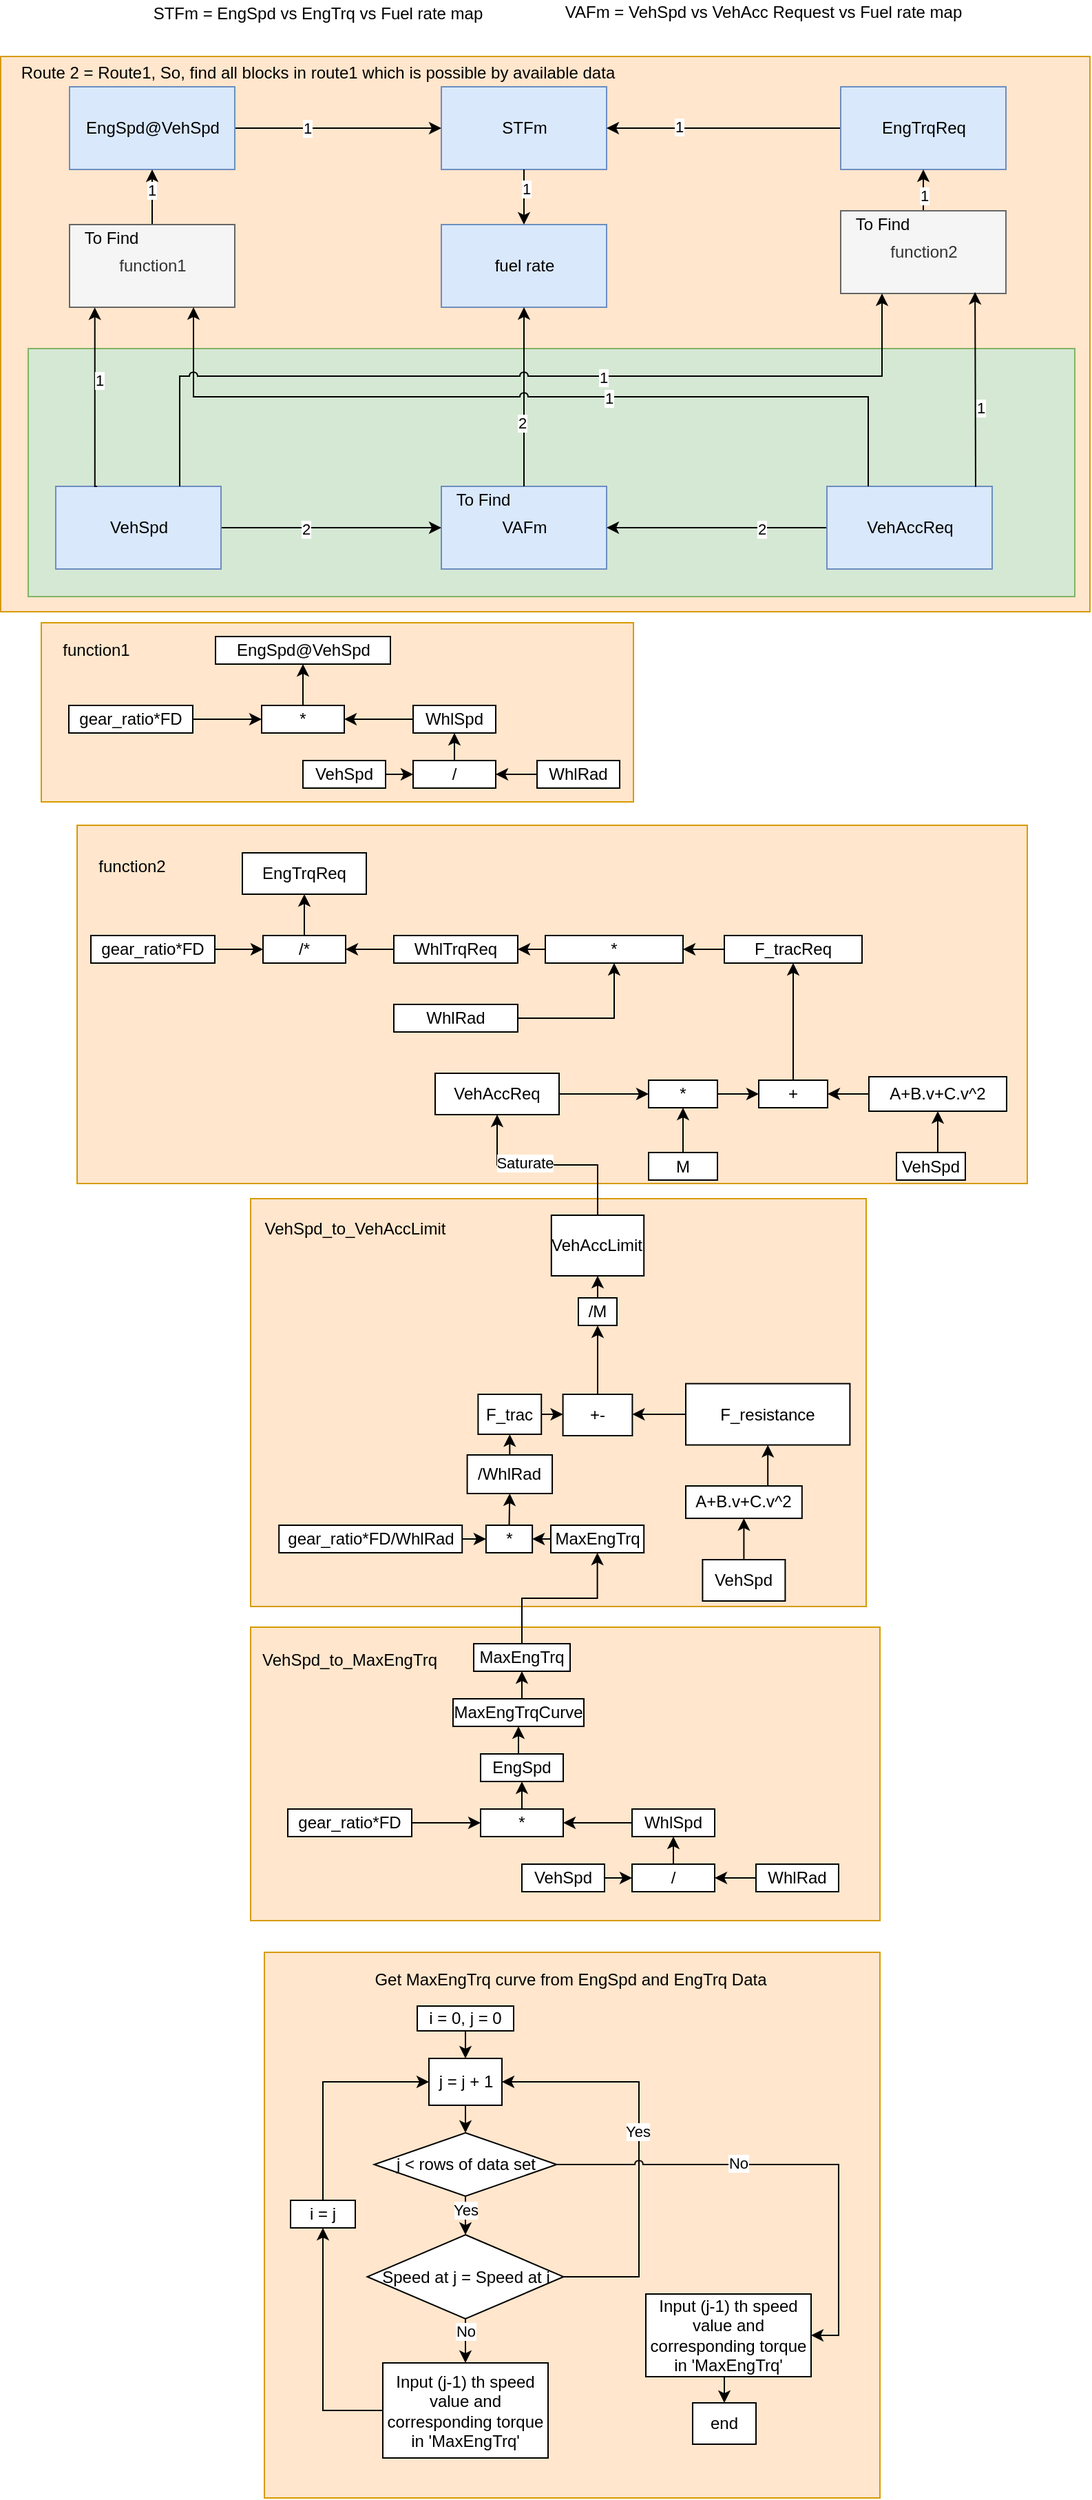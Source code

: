 <mxfile version="13.2.2" type="device"><diagram id="_e8B3_kJSLh-6bHHudum" name="Page-1"><mxGraphModel dx="1280" dy="751" grid="0" gridSize="10" guides="1" tooltips="1" connect="1" arrows="1" fold="1" page="1" pageScale="1" pageWidth="850" pageHeight="1100" math="0" shadow="0"><root><mxCell id="0"/><mxCell id="1" parent="0"/><mxCell id="1ngTkM4UixgF5vmDyLEm-204" value="" style="group;fillColor=#ffe6cc;strokeColor=#d79b00;" parent="1" vertex="1" connectable="0"><mxGeometry x="45" y="478" width="430" height="130" as="geometry"/></mxCell><mxCell id="1ngTkM4UixgF5vmDyLEm-203" value="" style="rounded=0;whiteSpace=wrap;html=1;fillColor=#ffe6cc;strokeColor=#d79b00;" parent="1ngTkM4UixgF5vmDyLEm-204" vertex="1"><mxGeometry width="430" height="130" as="geometry"/></mxCell><mxCell id="1ngTkM4UixgF5vmDyLEm-92" value="EngSpd@VehSpd" style="rounded=0;whiteSpace=wrap;html=1;" parent="1ngTkM4UixgF5vmDyLEm-204" vertex="1"><mxGeometry x="126.5" y="10" width="127" height="20" as="geometry"/></mxCell><mxCell id="1ngTkM4UixgF5vmDyLEm-93" style="edgeStyle=orthogonalEdgeStyle;rounded=0;jumpStyle=arc;orthogonalLoop=1;jettySize=auto;html=1;exitX=0.5;exitY=0;exitDx=0;exitDy=0;entryX=0.5;entryY=1;entryDx=0;entryDy=0;startArrow=none;startFill=0;" parent="1ngTkM4UixgF5vmDyLEm-204" source="1ngTkM4UixgF5vmDyLEm-94" target="1ngTkM4UixgF5vmDyLEm-92" edge="1"><mxGeometry relative="1" as="geometry"/></mxCell><mxCell id="1ngTkM4UixgF5vmDyLEm-94" value="*" style="rounded=0;whiteSpace=wrap;html=1;" parent="1ngTkM4UixgF5vmDyLEm-204" vertex="1"><mxGeometry x="160" y="60" width="60" height="20" as="geometry"/></mxCell><mxCell id="1ngTkM4UixgF5vmDyLEm-95" style="edgeStyle=orthogonalEdgeStyle;rounded=0;jumpStyle=arc;orthogonalLoop=1;jettySize=auto;html=1;exitX=1;exitY=0.5;exitDx=0;exitDy=0;entryX=0;entryY=0.5;entryDx=0;entryDy=0;startArrow=none;startFill=0;" parent="1ngTkM4UixgF5vmDyLEm-204" source="1ngTkM4UixgF5vmDyLEm-96" target="1ngTkM4UixgF5vmDyLEm-94" edge="1"><mxGeometry relative="1" as="geometry"/></mxCell><mxCell id="1ngTkM4UixgF5vmDyLEm-96" value="gear_ratio*FD" style="rounded=0;whiteSpace=wrap;html=1;" parent="1ngTkM4UixgF5vmDyLEm-204" vertex="1"><mxGeometry x="20" y="60" width="90" height="20" as="geometry"/></mxCell><mxCell id="1ngTkM4UixgF5vmDyLEm-97" style="edgeStyle=orthogonalEdgeStyle;rounded=0;jumpStyle=arc;orthogonalLoop=1;jettySize=auto;html=1;exitX=0;exitY=0.5;exitDx=0;exitDy=0;entryX=1;entryY=0.5;entryDx=0;entryDy=0;startArrow=none;startFill=0;" parent="1ngTkM4UixgF5vmDyLEm-204" source="1ngTkM4UixgF5vmDyLEm-98" target="1ngTkM4UixgF5vmDyLEm-94" edge="1"><mxGeometry relative="1" as="geometry"/></mxCell><mxCell id="1ngTkM4UixgF5vmDyLEm-98" value="WhlSpd" style="rounded=0;whiteSpace=wrap;html=1;" parent="1ngTkM4UixgF5vmDyLEm-204" vertex="1"><mxGeometry x="270" y="60" width="60" height="20" as="geometry"/></mxCell><mxCell id="1ngTkM4UixgF5vmDyLEm-99" style="edgeStyle=orthogonalEdgeStyle;rounded=0;jumpStyle=arc;orthogonalLoop=1;jettySize=auto;html=1;exitX=0.5;exitY=0;exitDx=0;exitDy=0;entryX=0.5;entryY=1;entryDx=0;entryDy=0;startArrow=none;startFill=0;" parent="1ngTkM4UixgF5vmDyLEm-204" source="1ngTkM4UixgF5vmDyLEm-100" target="1ngTkM4UixgF5vmDyLEm-98" edge="1"><mxGeometry relative="1" as="geometry"/></mxCell><mxCell id="1ngTkM4UixgF5vmDyLEm-100" value="/" style="rounded=0;whiteSpace=wrap;html=1;" parent="1ngTkM4UixgF5vmDyLEm-204" vertex="1"><mxGeometry x="270" y="100" width="60" height="20" as="geometry"/></mxCell><mxCell id="1ngTkM4UixgF5vmDyLEm-101" style="edgeStyle=orthogonalEdgeStyle;rounded=0;jumpStyle=arc;orthogonalLoop=1;jettySize=auto;html=1;exitX=1;exitY=0.5;exitDx=0;exitDy=0;entryX=0;entryY=0.5;entryDx=0;entryDy=0;startArrow=none;startFill=0;" parent="1ngTkM4UixgF5vmDyLEm-204" source="1ngTkM4UixgF5vmDyLEm-102" target="1ngTkM4UixgF5vmDyLEm-100" edge="1"><mxGeometry relative="1" as="geometry"/></mxCell><mxCell id="1ngTkM4UixgF5vmDyLEm-102" value="VehSpd" style="rounded=0;whiteSpace=wrap;html=1;" parent="1ngTkM4UixgF5vmDyLEm-204" vertex="1"><mxGeometry x="190" y="100" width="60" height="20" as="geometry"/></mxCell><mxCell id="1ngTkM4UixgF5vmDyLEm-103" style="edgeStyle=orthogonalEdgeStyle;rounded=0;jumpStyle=arc;orthogonalLoop=1;jettySize=auto;html=1;exitX=0;exitY=0.5;exitDx=0;exitDy=0;entryX=1;entryY=0.5;entryDx=0;entryDy=0;startArrow=none;startFill=0;" parent="1ngTkM4UixgF5vmDyLEm-204" source="1ngTkM4UixgF5vmDyLEm-104" target="1ngTkM4UixgF5vmDyLEm-100" edge="1"><mxGeometry relative="1" as="geometry"/></mxCell><mxCell id="1ngTkM4UixgF5vmDyLEm-104" value="WhlRad" style="rounded=0;whiteSpace=wrap;html=1;" parent="1ngTkM4UixgF5vmDyLEm-204" vertex="1"><mxGeometry x="360" y="100" width="60" height="20" as="geometry"/></mxCell><mxCell id="1ngTkM4UixgF5vmDyLEm-112" value="function1" style="text;html=1;strokeColor=none;fillColor=none;align=center;verticalAlign=middle;whiteSpace=wrap;rounded=0;" parent="1ngTkM4UixgF5vmDyLEm-204" vertex="1"><mxGeometry x="20" y="10" width="40" height="20" as="geometry"/></mxCell><mxCell id="1ngTkM4UixgF5vmDyLEm-206" value="" style="group" parent="1" vertex="1" connectable="0"><mxGeometry x="71" y="625" width="690" height="260" as="geometry"/></mxCell><mxCell id="1ngTkM4UixgF5vmDyLEm-205" value="" style="rounded=0;whiteSpace=wrap;html=1;fillColor=#ffe6cc;strokeColor=#d79b00;" parent="1ngTkM4UixgF5vmDyLEm-206" vertex="1"><mxGeometry width="690" height="260" as="geometry"/></mxCell><mxCell id="1ngTkM4UixgF5vmDyLEm-108" value="EngTrqReq" style="rounded=0;whiteSpace=wrap;html=1;" parent="1ngTkM4UixgF5vmDyLEm-206" vertex="1"><mxGeometry x="120" y="20" width="90" height="30" as="geometry"/></mxCell><mxCell id="1ngTkM4UixgF5vmDyLEm-114" value="function2" style="text;html=1;strokeColor=none;fillColor=none;align=center;verticalAlign=middle;whiteSpace=wrap;rounded=0;" parent="1ngTkM4UixgF5vmDyLEm-206" vertex="1"><mxGeometry x="20" y="20" width="40" height="20" as="geometry"/></mxCell><mxCell id="1ngTkM4UixgF5vmDyLEm-147" style="edgeStyle=orthogonalEdgeStyle;rounded=0;jumpStyle=arc;orthogonalLoop=1;jettySize=auto;html=1;exitX=0.5;exitY=0;exitDx=0;exitDy=0;startArrow=none;startFill=0;" parent="1ngTkM4UixgF5vmDyLEm-206" source="1ngTkM4UixgF5vmDyLEm-146" target="1ngTkM4UixgF5vmDyLEm-108" edge="1"><mxGeometry relative="1" as="geometry"/></mxCell><mxCell id="1ngTkM4UixgF5vmDyLEm-146" value="/*" style="rounded=0;whiteSpace=wrap;html=1;" parent="1ngTkM4UixgF5vmDyLEm-206" vertex="1"><mxGeometry x="135" y="80" width="60" height="20" as="geometry"/></mxCell><mxCell id="1ngTkM4UixgF5vmDyLEm-149" style="edgeStyle=orthogonalEdgeStyle;rounded=0;jumpStyle=arc;orthogonalLoop=1;jettySize=auto;html=1;exitX=1;exitY=0.5;exitDx=0;exitDy=0;entryX=0;entryY=0.5;entryDx=0;entryDy=0;startArrow=none;startFill=0;" parent="1ngTkM4UixgF5vmDyLEm-206" source="1ngTkM4UixgF5vmDyLEm-148" target="1ngTkM4UixgF5vmDyLEm-146" edge="1"><mxGeometry relative="1" as="geometry"/></mxCell><mxCell id="1ngTkM4UixgF5vmDyLEm-148" value="gear_ratio*FD" style="rounded=0;whiteSpace=wrap;html=1;" parent="1ngTkM4UixgF5vmDyLEm-206" vertex="1"><mxGeometry x="10" y="80" width="90" height="20" as="geometry"/></mxCell><mxCell id="1ngTkM4UixgF5vmDyLEm-151" style="edgeStyle=orthogonalEdgeStyle;rounded=0;jumpStyle=arc;orthogonalLoop=1;jettySize=auto;html=1;exitX=0;exitY=0.5;exitDx=0;exitDy=0;entryX=1;entryY=0.5;entryDx=0;entryDy=0;startArrow=none;startFill=0;" parent="1ngTkM4UixgF5vmDyLEm-206" source="1ngTkM4UixgF5vmDyLEm-150" target="1ngTkM4UixgF5vmDyLEm-146" edge="1"><mxGeometry relative="1" as="geometry"/></mxCell><mxCell id="1ngTkM4UixgF5vmDyLEm-150" value="WhlTrqReq" style="rounded=0;whiteSpace=wrap;html=1;" parent="1ngTkM4UixgF5vmDyLEm-206" vertex="1"><mxGeometry x="230" y="80" width="90" height="20" as="geometry"/></mxCell><mxCell id="1ngTkM4UixgF5vmDyLEm-152" value="VehAccReq" style="rounded=0;whiteSpace=wrap;html=1;" parent="1ngTkM4UixgF5vmDyLEm-206" vertex="1"><mxGeometry x="260" y="180" width="90" height="30" as="geometry"/></mxCell><mxCell id="1ngTkM4UixgF5vmDyLEm-154" value="F_tracReq" style="rounded=0;whiteSpace=wrap;html=1;" parent="1ngTkM4UixgF5vmDyLEm-206" vertex="1"><mxGeometry x="470" y="80" width="100" height="20" as="geometry"/></mxCell><mxCell id="1ngTkM4UixgF5vmDyLEm-157" value="WhlRad" style="rounded=0;whiteSpace=wrap;html=1;" parent="1ngTkM4UixgF5vmDyLEm-206" vertex="1"><mxGeometry x="230" y="130" width="90" height="20" as="geometry"/></mxCell><mxCell id="1ngTkM4UixgF5vmDyLEm-159" style="edgeStyle=orthogonalEdgeStyle;rounded=0;jumpStyle=arc;orthogonalLoop=1;jettySize=auto;html=1;exitX=0;exitY=0.5;exitDx=0;exitDy=0;entryX=1;entryY=0.5;entryDx=0;entryDy=0;startArrow=none;startFill=0;" parent="1ngTkM4UixgF5vmDyLEm-206" source="1ngTkM4UixgF5vmDyLEm-158" target="1ngTkM4UixgF5vmDyLEm-150" edge="1"><mxGeometry relative="1" as="geometry"/></mxCell><mxCell id="1ngTkM4UixgF5vmDyLEm-158" value="*" style="rounded=0;whiteSpace=wrap;html=1;" parent="1ngTkM4UixgF5vmDyLEm-206" vertex="1"><mxGeometry x="340" y="80" width="100" height="20" as="geometry"/></mxCell><mxCell id="1ngTkM4UixgF5vmDyLEm-162" style="edgeStyle=orthogonalEdgeStyle;rounded=0;jumpStyle=arc;orthogonalLoop=1;jettySize=auto;html=1;exitX=0;exitY=0.5;exitDx=0;exitDy=0;entryX=1;entryY=0.5;entryDx=0;entryDy=0;startArrow=none;startFill=0;" parent="1ngTkM4UixgF5vmDyLEm-206" source="1ngTkM4UixgF5vmDyLEm-154" target="1ngTkM4UixgF5vmDyLEm-158" edge="1"><mxGeometry relative="1" as="geometry"/></mxCell><mxCell id="1ngTkM4UixgF5vmDyLEm-161" style="edgeStyle=orthogonalEdgeStyle;rounded=0;jumpStyle=arc;orthogonalLoop=1;jettySize=auto;html=1;exitX=1;exitY=0.5;exitDx=0;exitDy=0;entryX=0.5;entryY=1;entryDx=0;entryDy=0;startArrow=none;startFill=0;" parent="1ngTkM4UixgF5vmDyLEm-206" source="1ngTkM4UixgF5vmDyLEm-157" target="1ngTkM4UixgF5vmDyLEm-158" edge="1"><mxGeometry relative="1" as="geometry"/></mxCell><mxCell id="1ngTkM4UixgF5vmDyLEm-169" value="&lt;span&gt;A+B.v+C.v^2&lt;/span&gt;" style="rounded=0;whiteSpace=wrap;html=1;" parent="1ngTkM4UixgF5vmDyLEm-206" vertex="1"><mxGeometry x="575" y="182.5" width="100" height="25" as="geometry"/></mxCell><mxCell id="1ngTkM4UixgF5vmDyLEm-170" value="*" style="rounded=0;whiteSpace=wrap;html=1;" parent="1ngTkM4UixgF5vmDyLEm-206" vertex="1"><mxGeometry x="415" y="185" width="50" height="20" as="geometry"/></mxCell><mxCell id="1ngTkM4UixgF5vmDyLEm-172" style="edgeStyle=orthogonalEdgeStyle;rounded=0;jumpStyle=arc;orthogonalLoop=1;jettySize=auto;html=1;exitX=1;exitY=0.5;exitDx=0;exitDy=0;entryX=0;entryY=0.5;entryDx=0;entryDy=0;startArrow=none;startFill=0;" parent="1ngTkM4UixgF5vmDyLEm-206" source="1ngTkM4UixgF5vmDyLEm-152" target="1ngTkM4UixgF5vmDyLEm-170" edge="1"><mxGeometry relative="1" as="geometry"/></mxCell><mxCell id="1ngTkM4UixgF5vmDyLEm-176" style="edgeStyle=orthogonalEdgeStyle;rounded=0;jumpStyle=arc;orthogonalLoop=1;jettySize=auto;html=1;exitX=0.5;exitY=0;exitDx=0;exitDy=0;entryX=0.5;entryY=1;entryDx=0;entryDy=0;startArrow=none;startFill=0;" parent="1ngTkM4UixgF5vmDyLEm-206" source="1ngTkM4UixgF5vmDyLEm-173" target="1ngTkM4UixgF5vmDyLEm-170" edge="1"><mxGeometry relative="1" as="geometry"/></mxCell><mxCell id="1ngTkM4UixgF5vmDyLEm-173" value="M" style="rounded=0;whiteSpace=wrap;html=1;" parent="1ngTkM4UixgF5vmDyLEm-206" vertex="1"><mxGeometry x="415" y="237.5" width="50" height="20" as="geometry"/></mxCell><mxCell id="1ngTkM4UixgF5vmDyLEm-178" style="edgeStyle=orthogonalEdgeStyle;rounded=0;jumpStyle=arc;orthogonalLoop=1;jettySize=auto;html=1;exitX=0.5;exitY=0;exitDx=0;exitDy=0;entryX=0.5;entryY=1;entryDx=0;entryDy=0;startArrow=none;startFill=0;" parent="1ngTkM4UixgF5vmDyLEm-206" source="1ngTkM4UixgF5vmDyLEm-177" target="1ngTkM4UixgF5vmDyLEm-169" edge="1"><mxGeometry relative="1" as="geometry"/></mxCell><mxCell id="1ngTkM4UixgF5vmDyLEm-177" value="VehSpd" style="rounded=0;whiteSpace=wrap;html=1;" parent="1ngTkM4UixgF5vmDyLEm-206" vertex="1"><mxGeometry x="595" y="237.5" width="50" height="20" as="geometry"/></mxCell><mxCell id="1ngTkM4UixgF5vmDyLEm-184" style="edgeStyle=orthogonalEdgeStyle;rounded=0;jumpStyle=arc;orthogonalLoop=1;jettySize=auto;html=1;exitX=0.5;exitY=0;exitDx=0;exitDy=0;entryX=0.5;entryY=1;entryDx=0;entryDy=0;startArrow=none;startFill=0;" parent="1ngTkM4UixgF5vmDyLEm-206" source="1ngTkM4UixgF5vmDyLEm-179" target="1ngTkM4UixgF5vmDyLEm-154" edge="1"><mxGeometry relative="1" as="geometry"/></mxCell><mxCell id="1ngTkM4UixgF5vmDyLEm-179" value="+" style="rounded=0;whiteSpace=wrap;html=1;" parent="1ngTkM4UixgF5vmDyLEm-206" vertex="1"><mxGeometry x="495" y="185" width="50" height="20" as="geometry"/></mxCell><mxCell id="1ngTkM4UixgF5vmDyLEm-183" style="edgeStyle=orthogonalEdgeStyle;rounded=0;jumpStyle=arc;orthogonalLoop=1;jettySize=auto;html=1;exitX=0;exitY=0.5;exitDx=0;exitDy=0;entryX=1;entryY=0.5;entryDx=0;entryDy=0;startArrow=none;startFill=0;" parent="1ngTkM4UixgF5vmDyLEm-206" source="1ngTkM4UixgF5vmDyLEm-169" target="1ngTkM4UixgF5vmDyLEm-179" edge="1"><mxGeometry relative="1" as="geometry"/></mxCell><mxCell id="1ngTkM4UixgF5vmDyLEm-182" style="edgeStyle=orthogonalEdgeStyle;rounded=0;jumpStyle=arc;orthogonalLoop=1;jettySize=auto;html=1;exitX=1;exitY=0.5;exitDx=0;exitDy=0;entryX=0;entryY=0.5;entryDx=0;entryDy=0;startArrow=none;startFill=0;" parent="1ngTkM4UixgF5vmDyLEm-206" source="1ngTkM4UixgF5vmDyLEm-170" target="1ngTkM4UixgF5vmDyLEm-179" edge="1"><mxGeometry relative="1" as="geometry"/></mxCell><mxCell id="1ngTkM4UixgF5vmDyLEm-212" value="" style="group" parent="1" vertex="1" connectable="0"><mxGeometry x="15.5" y="69" width="791" height="401" as="geometry"/></mxCell><mxCell id="1ngTkM4UixgF5vmDyLEm-129" value="" style="group;fillColor=#fff2cc;strokeColor=#d6b656;" parent="1ngTkM4UixgF5vmDyLEm-212" vertex="1" connectable="0"><mxGeometry width="791" height="401" as="geometry"/></mxCell><mxCell id="1ngTkM4UixgF5vmDyLEm-211" value="" style="rounded=0;whiteSpace=wrap;html=1;fillColor=#ffe6cc;strokeColor=#d79b00;" parent="1ngTkM4UixgF5vmDyLEm-129" vertex="1"><mxGeometry y="-2" width="791" height="403" as="geometry"/></mxCell><mxCell id="1ngTkM4UixgF5vmDyLEm-36" value="" style="rounded=0;whiteSpace=wrap;html=1;fillColor=#d5e8d4;strokeColor=#82b366;" parent="1ngTkM4UixgF5vmDyLEm-129" vertex="1"><mxGeometry x="20" y="210" width="760" height="180" as="geometry"/></mxCell><mxCell id="1ngTkM4UixgF5vmDyLEm-16" value="VAFm" style="rounded=0;whiteSpace=wrap;html=1;fillColor=#dae8fc;strokeColor=#6c8ebf;" parent="1ngTkM4UixgF5vmDyLEm-129" vertex="1"><mxGeometry x="320" y="310" width="120" height="60" as="geometry"/></mxCell><mxCell id="1ngTkM4UixgF5vmDyLEm-17" value="STFm" style="rounded=0;whiteSpace=wrap;html=1;fillColor=#dae8fc;strokeColor=#6c8ebf;" parent="1ngTkM4UixgF5vmDyLEm-129" vertex="1"><mxGeometry x="320" y="20" width="120" height="60" as="geometry"/></mxCell><mxCell id="1ngTkM4UixgF5vmDyLEm-18" value="fuel rate" style="rounded=0;whiteSpace=wrap;html=1;fillColor=#dae8fc;strokeColor=#6c8ebf;" parent="1ngTkM4UixgF5vmDyLEm-129" vertex="1"><mxGeometry x="320" y="120" width="120" height="60" as="geometry"/></mxCell><mxCell id="1ngTkM4UixgF5vmDyLEm-35" style="edgeStyle=orthogonalEdgeStyle;rounded=0;orthogonalLoop=1;jettySize=auto;html=1;exitX=0.5;exitY=0;exitDx=0;exitDy=0;entryX=0.5;entryY=1;entryDx=0;entryDy=0;" parent="1ngTkM4UixgF5vmDyLEm-129" source="1ngTkM4UixgF5vmDyLEm-16" target="1ngTkM4UixgF5vmDyLEm-18" edge="1"><mxGeometry relative="1" as="geometry"/></mxCell><mxCell id="1ngTkM4UixgF5vmDyLEm-120" value="2" style="edgeLabel;html=1;align=center;verticalAlign=middle;resizable=0;points=[];" parent="1ngTkM4UixgF5vmDyLEm-35" vertex="1" connectable="0"><mxGeometry x="-0.292" y="2" relative="1" as="geometry"><mxPoint as="offset"/></mxGeometry></mxCell><mxCell id="1ngTkM4UixgF5vmDyLEm-19" style="edgeStyle=orthogonalEdgeStyle;rounded=0;orthogonalLoop=1;jettySize=auto;html=1;exitX=0.5;exitY=1;exitDx=0;exitDy=0;entryX=0.5;entryY=0;entryDx=0;entryDy=0;" parent="1ngTkM4UixgF5vmDyLEm-129" source="1ngTkM4UixgF5vmDyLEm-17" target="1ngTkM4UixgF5vmDyLEm-18" edge="1"><mxGeometry relative="1" as="geometry"/></mxCell><mxCell id="1ngTkM4UixgF5vmDyLEm-125" value="1" style="edgeLabel;html=1;align=center;verticalAlign=middle;resizable=0;points=[];" parent="1ngTkM4UixgF5vmDyLEm-19" vertex="1" connectable="0"><mxGeometry x="-0.317" y="1" relative="1" as="geometry"><mxPoint as="offset"/></mxGeometry></mxCell><mxCell id="1ngTkM4UixgF5vmDyLEm-23" style="edgeStyle=orthogonalEdgeStyle;rounded=0;orthogonalLoop=1;jettySize=auto;html=1;exitX=1;exitY=0.5;exitDx=0;exitDy=0;" parent="1ngTkM4UixgF5vmDyLEm-129" source="1ngTkM4UixgF5vmDyLEm-20" target="1ngTkM4UixgF5vmDyLEm-17" edge="1"><mxGeometry relative="1" as="geometry"/></mxCell><mxCell id="1ngTkM4UixgF5vmDyLEm-121" value="1" style="edgeLabel;html=1;align=center;verticalAlign=middle;resizable=0;points=[];" parent="1ngTkM4UixgF5vmDyLEm-23" vertex="1" connectable="0"><mxGeometry x="-0.309" relative="1" as="geometry"><mxPoint as="offset"/></mxGeometry></mxCell><mxCell id="1ngTkM4UixgF5vmDyLEm-20" value="EngSpd@VehSpd" style="rounded=0;whiteSpace=wrap;html=1;fillColor=#dae8fc;strokeColor=#6c8ebf;" parent="1ngTkM4UixgF5vmDyLEm-129" vertex="1"><mxGeometry x="50" y="20" width="120" height="60" as="geometry"/></mxCell><mxCell id="1ngTkM4UixgF5vmDyLEm-22" style="edgeStyle=orthogonalEdgeStyle;rounded=0;orthogonalLoop=1;jettySize=auto;html=1;exitX=0;exitY=0.5;exitDx=0;exitDy=0;entryX=1;entryY=0.5;entryDx=0;entryDy=0;" parent="1ngTkM4UixgF5vmDyLEm-129" source="1ngTkM4UixgF5vmDyLEm-21" target="1ngTkM4UixgF5vmDyLEm-17" edge="1"><mxGeometry relative="1" as="geometry"/></mxCell><mxCell id="1ngTkM4UixgF5vmDyLEm-122" value="1" style="edgeLabel;html=1;align=center;verticalAlign=middle;resizable=0;points=[];" parent="1ngTkM4UixgF5vmDyLEm-22" vertex="1" connectable="0"><mxGeometry x="0.38" y="-1" relative="1" as="geometry"><mxPoint as="offset"/></mxGeometry></mxCell><mxCell id="1ngTkM4UixgF5vmDyLEm-21" value="EngTrqReq" style="rounded=0;whiteSpace=wrap;html=1;fillColor=#dae8fc;strokeColor=#6c8ebf;" parent="1ngTkM4UixgF5vmDyLEm-129" vertex="1"><mxGeometry x="610" y="20" width="120" height="60" as="geometry"/></mxCell><mxCell id="1ngTkM4UixgF5vmDyLEm-27" style="edgeStyle=orthogonalEdgeStyle;rounded=0;orthogonalLoop=1;jettySize=auto;html=1;exitX=1;exitY=0.5;exitDx=0;exitDy=0;entryX=0;entryY=0.5;entryDx=0;entryDy=0;" parent="1ngTkM4UixgF5vmDyLEm-129" source="1ngTkM4UixgF5vmDyLEm-24" target="1ngTkM4UixgF5vmDyLEm-16" edge="1"><mxGeometry relative="1" as="geometry"/></mxCell><mxCell id="1ngTkM4UixgF5vmDyLEm-118" value="2" style="edgeLabel;html=1;align=center;verticalAlign=middle;resizable=0;points=[];" parent="1ngTkM4UixgF5vmDyLEm-27" vertex="1" connectable="0"><mxGeometry x="-0.237" y="-1" relative="1" as="geometry"><mxPoint as="offset"/></mxGeometry></mxCell><mxCell id="1ngTkM4UixgF5vmDyLEm-24" value="VehSpd" style="rounded=0;whiteSpace=wrap;html=1;fillColor=#dae8fc;strokeColor=#6c8ebf;" parent="1ngTkM4UixgF5vmDyLEm-129" vertex="1"><mxGeometry x="40" y="310" width="120" height="60" as="geometry"/></mxCell><mxCell id="1ngTkM4UixgF5vmDyLEm-26" style="edgeStyle=orthogonalEdgeStyle;rounded=0;orthogonalLoop=1;jettySize=auto;html=1;exitX=0;exitY=0.5;exitDx=0;exitDy=0;entryX=1;entryY=0.5;entryDx=0;entryDy=0;" parent="1ngTkM4UixgF5vmDyLEm-129" source="1ngTkM4UixgF5vmDyLEm-25" target="1ngTkM4UixgF5vmDyLEm-16" edge="1"><mxGeometry relative="1" as="geometry"/></mxCell><mxCell id="1ngTkM4UixgF5vmDyLEm-119" value="2" style="edgeLabel;html=1;align=center;verticalAlign=middle;resizable=0;points=[];" parent="1ngTkM4UixgF5vmDyLEm-26" vertex="1" connectable="0"><mxGeometry x="-0.398" y="1" relative="1" as="geometry"><mxPoint as="offset"/></mxGeometry></mxCell><mxCell id="1ngTkM4UixgF5vmDyLEm-25" value="VehAccReq" style="rounded=0;whiteSpace=wrap;html=1;fillColor=#dae8fc;strokeColor=#6c8ebf;" parent="1ngTkM4UixgF5vmDyLEm-129" vertex="1"><mxGeometry x="600" y="310" width="120" height="60" as="geometry"/></mxCell><mxCell id="1ngTkM4UixgF5vmDyLEm-37" value="To Find" style="text;html=1;strokeColor=none;fillColor=none;align=center;verticalAlign=middle;whiteSpace=wrap;rounded=0;" parent="1ngTkM4UixgF5vmDyLEm-129" vertex="1"><mxGeometry x="320" y="310" width="60" height="20" as="geometry"/></mxCell><mxCell id="1ngTkM4UixgF5vmDyLEm-41" style="edgeStyle=orthogonalEdgeStyle;rounded=0;orthogonalLoop=1;jettySize=auto;html=1;exitX=0.5;exitY=0;exitDx=0;exitDy=0;entryX=0.5;entryY=1;entryDx=0;entryDy=0;" parent="1ngTkM4UixgF5vmDyLEm-129" source="1ngTkM4UixgF5vmDyLEm-38" target="1ngTkM4UixgF5vmDyLEm-20" edge="1"><mxGeometry relative="1" as="geometry"/></mxCell><mxCell id="1ngTkM4UixgF5vmDyLEm-124" value="1" style="edgeLabel;html=1;align=center;verticalAlign=middle;resizable=0;points=[];" parent="1ngTkM4UixgF5vmDyLEm-41" vertex="1" connectable="0"><mxGeometry x="0.278" y="1" relative="1" as="geometry"><mxPoint as="offset"/></mxGeometry></mxCell><mxCell id="1ngTkM4UixgF5vmDyLEm-38" value="function1" style="rounded=0;whiteSpace=wrap;html=1;fillColor=#f5f5f5;strokeColor=#666666;fontColor=#333333;" parent="1ngTkM4UixgF5vmDyLEm-129" vertex="1"><mxGeometry x="50" y="120" width="120" height="60" as="geometry"/></mxCell><mxCell id="1ngTkM4UixgF5vmDyLEm-39" style="edgeStyle=orthogonalEdgeStyle;rounded=0;orthogonalLoop=1;jettySize=auto;html=1;exitX=0.25;exitY=0;exitDx=0;exitDy=0;entryX=0.153;entryY=1.003;entryDx=0;entryDy=0;entryPerimeter=0;" parent="1ngTkM4UixgF5vmDyLEm-129" source="1ngTkM4UixgF5vmDyLEm-24" target="1ngTkM4UixgF5vmDyLEm-38" edge="1"><mxGeometry relative="1" as="geometry"><Array as="points"><mxPoint x="68" y="310"/></Array></mxGeometry></mxCell><mxCell id="1ngTkM4UixgF5vmDyLEm-123" value="1" style="edgeLabel;html=1;align=center;verticalAlign=middle;resizable=0;points=[];" parent="1ngTkM4UixgF5vmDyLEm-39" vertex="1" connectable="0"><mxGeometry x="0.194" y="-3" relative="1" as="geometry"><mxPoint as="offset"/></mxGeometry></mxCell><mxCell id="1ngTkM4UixgF5vmDyLEm-40" style="edgeStyle=orthogonalEdgeStyle;rounded=0;orthogonalLoop=1;jettySize=auto;html=1;exitX=0.25;exitY=0;exitDx=0;exitDy=0;entryX=0.75;entryY=1;entryDx=0;entryDy=0;jumpStyle=arc;" parent="1ngTkM4UixgF5vmDyLEm-129" source="1ngTkM4UixgF5vmDyLEm-25" target="1ngTkM4UixgF5vmDyLEm-38" edge="1"><mxGeometry relative="1" as="geometry"/></mxCell><mxCell id="1ngTkM4UixgF5vmDyLEm-116" value="1" style="edgeLabel;html=1;align=center;verticalAlign=middle;resizable=0;points=[];" parent="1ngTkM4UixgF5vmDyLEm-40" vertex="1" connectable="0"><mxGeometry x="-0.183" y="1" relative="1" as="geometry"><mxPoint as="offset"/></mxGeometry></mxCell><mxCell id="1ngTkM4UixgF5vmDyLEm-48" style="edgeStyle=orthogonalEdgeStyle;rounded=0;orthogonalLoop=1;jettySize=auto;html=1;exitX=0.5;exitY=0;exitDx=0;exitDy=0;entryX=0.5;entryY=1;entryDx=0;entryDy=0;" parent="1ngTkM4UixgF5vmDyLEm-129" source="1ngTkM4UixgF5vmDyLEm-42" target="1ngTkM4UixgF5vmDyLEm-21" edge="1"><mxGeometry relative="1" as="geometry"/></mxCell><mxCell id="1ngTkM4UixgF5vmDyLEm-126" value="1" style="edgeLabel;html=1;align=center;verticalAlign=middle;resizable=0;points=[];" parent="1ngTkM4UixgF5vmDyLEm-48" vertex="1" connectable="0"><mxGeometry x="-0.263" relative="1" as="geometry"><mxPoint as="offset"/></mxGeometry></mxCell><mxCell id="1ngTkM4UixgF5vmDyLEm-42" value="function2" style="rounded=0;whiteSpace=wrap;html=1;fillColor=#f5f5f5;strokeColor=#666666;fontColor=#333333;" parent="1ngTkM4UixgF5vmDyLEm-129" vertex="1"><mxGeometry x="610" y="110" width="120" height="60" as="geometry"/></mxCell><mxCell id="1ngTkM4UixgF5vmDyLEm-44" style="edgeStyle=orthogonalEdgeStyle;rounded=0;orthogonalLoop=1;jettySize=auto;html=1;exitX=0.75;exitY=0;exitDx=0;exitDy=0;entryX=0.25;entryY=1;entryDx=0;entryDy=0;jumpStyle=arc;" parent="1ngTkM4UixgF5vmDyLEm-129" source="1ngTkM4UixgF5vmDyLEm-24" target="1ngTkM4UixgF5vmDyLEm-42" edge="1"><mxGeometry relative="1" as="geometry"><Array as="points"><mxPoint x="130" y="230"/><mxPoint x="640" y="230"/></Array></mxGeometry></mxCell><mxCell id="1ngTkM4UixgF5vmDyLEm-117" value="1" style="edgeLabel;html=1;align=center;verticalAlign=middle;resizable=0;points=[];" parent="1ngTkM4UixgF5vmDyLEm-44" vertex="1" connectable="0"><mxGeometry x="0.193" y="-1" relative="1" as="geometry"><mxPoint as="offset"/></mxGeometry></mxCell><mxCell id="1ngTkM4UixgF5vmDyLEm-43" style="edgeStyle=orthogonalEdgeStyle;rounded=0;orthogonalLoop=1;jettySize=auto;html=1;exitX=0.9;exitY=0.007;exitDx=0;exitDy=0;entryX=0.813;entryY=0.983;entryDx=0;entryDy=0;entryPerimeter=0;exitPerimeter=0;" parent="1ngTkM4UixgF5vmDyLEm-129" source="1ngTkM4UixgF5vmDyLEm-25" target="1ngTkM4UixgF5vmDyLEm-42" edge="1"><mxGeometry relative="1" as="geometry"><Array as="points"><mxPoint x="708" y="310"/></Array></mxGeometry></mxCell><mxCell id="1ngTkM4UixgF5vmDyLEm-115" value="1" style="edgeLabel;html=1;align=center;verticalAlign=middle;resizable=0;points=[];" parent="1ngTkM4UixgF5vmDyLEm-43" vertex="1" connectable="0"><mxGeometry x="-0.179" y="-3" relative="1" as="geometry"><mxPoint as="offset"/></mxGeometry></mxCell><mxCell id="1ngTkM4UixgF5vmDyLEm-45" value="To Find" style="text;html=1;strokeColor=none;fillColor=none;align=center;verticalAlign=middle;whiteSpace=wrap;rounded=0;" parent="1ngTkM4UixgF5vmDyLEm-129" vertex="1"><mxGeometry x="50" y="120" width="60" height="20" as="geometry"/></mxCell><mxCell id="1ngTkM4UixgF5vmDyLEm-46" value="To Find" style="text;html=1;strokeColor=none;fillColor=none;align=center;verticalAlign=middle;whiteSpace=wrap;rounded=0;" parent="1ngTkM4UixgF5vmDyLEm-129" vertex="1"><mxGeometry x="610" y="110" width="60" height="20" as="geometry"/></mxCell><mxCell id="1ngTkM4UixgF5vmDyLEm-127" value="Route 2 = Route1, So, find all blocks in route1 which is possible by available data" style="text;html=1;strokeColor=none;fillColor=none;align=center;verticalAlign=middle;whiteSpace=wrap;rounded=0;" parent="1ngTkM4UixgF5vmDyLEm-129" vertex="1"><mxGeometry width="460" height="20" as="geometry"/></mxCell><mxCell id="1ngTkM4UixgF5vmDyLEm-219" value="" style="group" parent="1" vertex="1" connectable="0"><mxGeometry x="197" y="1207" width="457" height="213" as="geometry"/></mxCell><mxCell id="1ngTkM4UixgF5vmDyLEm-209" value="" style="rounded=0;whiteSpace=wrap;html=1;fillColor=#ffe6cc;strokeColor=#d79b00;" parent="1ngTkM4UixgF5vmDyLEm-219" vertex="1"><mxGeometry width="457" height="213" as="geometry"/></mxCell><mxCell id="1ngTkM4UixgF5vmDyLEm-58" value="MaxEngTrq" style="rounded=0;whiteSpace=wrap;html=1;" parent="1ngTkM4UixgF5vmDyLEm-219" vertex="1"><mxGeometry x="162" y="12" width="70" height="20" as="geometry"/></mxCell><mxCell id="1ngTkM4UixgF5vmDyLEm-60" value="EngSpd" style="rounded=0;whiteSpace=wrap;html=1;" parent="1ngTkM4UixgF5vmDyLEm-219" vertex="1"><mxGeometry x="167" y="92" width="60" height="20" as="geometry"/></mxCell><mxCell id="1ngTkM4UixgF5vmDyLEm-66" style="edgeStyle=orthogonalEdgeStyle;rounded=0;jumpStyle=arc;orthogonalLoop=1;jettySize=auto;html=1;exitX=0.5;exitY=0;exitDx=0;exitDy=0;entryX=0.5;entryY=1;entryDx=0;entryDy=0;startArrow=none;startFill=0;" parent="1ngTkM4UixgF5vmDyLEm-219" source="1ngTkM4UixgF5vmDyLEm-61" target="1ngTkM4UixgF5vmDyLEm-60" edge="1"><mxGeometry relative="1" as="geometry"/></mxCell><mxCell id="1ngTkM4UixgF5vmDyLEm-61" value="*" style="rounded=0;whiteSpace=wrap;html=1;" parent="1ngTkM4UixgF5vmDyLEm-219" vertex="1"><mxGeometry x="167" y="132" width="60" height="20" as="geometry"/></mxCell><mxCell id="1ngTkM4UixgF5vmDyLEm-65" style="edgeStyle=orthogonalEdgeStyle;rounded=0;jumpStyle=arc;orthogonalLoop=1;jettySize=auto;html=1;exitX=1;exitY=0.5;exitDx=0;exitDy=0;entryX=0;entryY=0.5;entryDx=0;entryDy=0;startArrow=none;startFill=0;" parent="1ngTkM4UixgF5vmDyLEm-219" source="1ngTkM4UixgF5vmDyLEm-64" target="1ngTkM4UixgF5vmDyLEm-61" edge="1"><mxGeometry relative="1" as="geometry"/></mxCell><mxCell id="1ngTkM4UixgF5vmDyLEm-64" value="gear_ratio*FD" style="rounded=0;whiteSpace=wrap;html=1;" parent="1ngTkM4UixgF5vmDyLEm-219" vertex="1"><mxGeometry x="27" y="132" width="90" height="20" as="geometry"/></mxCell><mxCell id="1ngTkM4UixgF5vmDyLEm-68" style="edgeStyle=orthogonalEdgeStyle;rounded=0;jumpStyle=arc;orthogonalLoop=1;jettySize=auto;html=1;exitX=0;exitY=0.5;exitDx=0;exitDy=0;entryX=1;entryY=0.5;entryDx=0;entryDy=0;startArrow=none;startFill=0;" parent="1ngTkM4UixgF5vmDyLEm-219" source="1ngTkM4UixgF5vmDyLEm-67" target="1ngTkM4UixgF5vmDyLEm-61" edge="1"><mxGeometry relative="1" as="geometry"/></mxCell><mxCell id="1ngTkM4UixgF5vmDyLEm-67" value="WhlSpd" style="rounded=0;whiteSpace=wrap;html=1;" parent="1ngTkM4UixgF5vmDyLEm-219" vertex="1"><mxGeometry x="277" y="132" width="60" height="20" as="geometry"/></mxCell><mxCell id="1ngTkM4UixgF5vmDyLEm-74" style="edgeStyle=orthogonalEdgeStyle;rounded=0;jumpStyle=arc;orthogonalLoop=1;jettySize=auto;html=1;exitX=0.5;exitY=0;exitDx=0;exitDy=0;entryX=0.5;entryY=1;entryDx=0;entryDy=0;startArrow=none;startFill=0;" parent="1ngTkM4UixgF5vmDyLEm-219" source="1ngTkM4UixgF5vmDyLEm-71" target="1ngTkM4UixgF5vmDyLEm-67" edge="1"><mxGeometry relative="1" as="geometry"/></mxCell><mxCell id="1ngTkM4UixgF5vmDyLEm-71" value="/" style="rounded=0;whiteSpace=wrap;html=1;" parent="1ngTkM4UixgF5vmDyLEm-219" vertex="1"><mxGeometry x="277" y="172" width="60" height="20" as="geometry"/></mxCell><mxCell id="1ngTkM4UixgF5vmDyLEm-73" style="edgeStyle=orthogonalEdgeStyle;rounded=0;jumpStyle=arc;orthogonalLoop=1;jettySize=auto;html=1;exitX=1;exitY=0.5;exitDx=0;exitDy=0;entryX=0;entryY=0.5;entryDx=0;entryDy=0;startArrow=none;startFill=0;" parent="1ngTkM4UixgF5vmDyLEm-219" source="1ngTkM4UixgF5vmDyLEm-72" target="1ngTkM4UixgF5vmDyLEm-71" edge="1"><mxGeometry relative="1" as="geometry"/></mxCell><mxCell id="1ngTkM4UixgF5vmDyLEm-72" value="VehSpd" style="rounded=0;whiteSpace=wrap;html=1;" parent="1ngTkM4UixgF5vmDyLEm-219" vertex="1"><mxGeometry x="197" y="172" width="60" height="20" as="geometry"/></mxCell><mxCell id="1ngTkM4UixgF5vmDyLEm-77" style="edgeStyle=orthogonalEdgeStyle;rounded=0;jumpStyle=arc;orthogonalLoop=1;jettySize=auto;html=1;exitX=0;exitY=0.5;exitDx=0;exitDy=0;entryX=1;entryY=0.5;entryDx=0;entryDy=0;startArrow=none;startFill=0;" parent="1ngTkM4UixgF5vmDyLEm-219" source="1ngTkM4UixgF5vmDyLEm-76" target="1ngTkM4UixgF5vmDyLEm-71" edge="1"><mxGeometry relative="1" as="geometry"/></mxCell><mxCell id="1ngTkM4UixgF5vmDyLEm-76" value="WhlRad" style="rounded=0;whiteSpace=wrap;html=1;" parent="1ngTkM4UixgF5vmDyLEm-219" vertex="1"><mxGeometry x="367" y="172" width="60" height="20" as="geometry"/></mxCell><mxCell id="1ngTkM4UixgF5vmDyLEm-201" style="edgeStyle=orthogonalEdgeStyle;rounded=0;jumpStyle=arc;orthogonalLoop=1;jettySize=auto;html=1;exitX=0.5;exitY=0;exitDx=0;exitDy=0;entryX=0.5;entryY=1;entryDx=0;entryDy=0;startArrow=none;startFill=0;" parent="1ngTkM4UixgF5vmDyLEm-219" source="1ngTkM4UixgF5vmDyLEm-199" target="1ngTkM4UixgF5vmDyLEm-58" edge="1"><mxGeometry relative="1" as="geometry"/></mxCell><mxCell id="1ngTkM4UixgF5vmDyLEm-199" value="MaxEngTrqCurve" style="rounded=0;whiteSpace=wrap;html=1;" parent="1ngTkM4UixgF5vmDyLEm-219" vertex="1"><mxGeometry x="147" y="52" width="95" height="20" as="geometry"/></mxCell><mxCell id="1ngTkM4UixgF5vmDyLEm-200" style="edgeStyle=orthogonalEdgeStyle;rounded=0;jumpStyle=arc;orthogonalLoop=1;jettySize=auto;html=1;exitX=0.5;exitY=0;exitDx=0;exitDy=0;entryX=0.5;entryY=1;entryDx=0;entryDy=0;startArrow=none;startFill=0;" parent="1ngTkM4UixgF5vmDyLEm-219" source="1ngTkM4UixgF5vmDyLEm-60" target="1ngTkM4UixgF5vmDyLEm-199" edge="1"><mxGeometry relative="1" as="geometry"/></mxCell><mxCell id="1ngTkM4UixgF5vmDyLEm-217" value="VehSpd_to_MaxEngTrq" style="text;html=1;strokeColor=none;fillColor=none;align=center;verticalAlign=middle;whiteSpace=wrap;rounded=0;" parent="1ngTkM4UixgF5vmDyLEm-219" vertex="1"><mxGeometry x="52" y="14" width="40" height="20" as="geometry"/></mxCell><mxCell id="1ngTkM4UixgF5vmDyLEm-224" value="" style="group" parent="1" vertex="1" connectable="0"><mxGeometry x="197" y="896" width="447" height="296" as="geometry"/></mxCell><mxCell id="1ngTkM4UixgF5vmDyLEm-207" value="" style="rounded=0;whiteSpace=wrap;html=1;fillColor=#ffe6cc;strokeColor=#d79b00;" parent="1ngTkM4UixgF5vmDyLEm-224" vertex="1"><mxGeometry width="447" height="296" as="geometry"/></mxCell><mxCell id="1ngTkM4UixgF5vmDyLEm-1" value="VehAccLimit" style="rounded=0;whiteSpace=wrap;html=1;" parent="1ngTkM4UixgF5vmDyLEm-224" vertex="1"><mxGeometry x="218.4" y="12" width="67.2" height="44" as="geometry"/></mxCell><mxCell id="1ngTkM4UixgF5vmDyLEm-2" value="+-" style="rounded=0;whiteSpace=wrap;html=1;" parent="1ngTkM4UixgF5vmDyLEm-224" vertex="1"><mxGeometry x="226.8" y="142" width="50.4" height="30" as="geometry"/></mxCell><mxCell id="1ngTkM4UixgF5vmDyLEm-7" style="edgeStyle=orthogonalEdgeStyle;rounded=0;orthogonalLoop=1;jettySize=auto;html=1;exitX=1;exitY=0.5;exitDx=0;exitDy=0;entryX=0;entryY=0.5;entryDx=0;entryDy=0;" parent="1ngTkM4UixgF5vmDyLEm-224" source="1ngTkM4UixgF5vmDyLEm-4" target="1ngTkM4UixgF5vmDyLEm-2" edge="1"><mxGeometry relative="1" as="geometry"/></mxCell><mxCell id="1ngTkM4UixgF5vmDyLEm-4" value="F_trac" style="rounded=0;whiteSpace=wrap;html=1;" parent="1ngTkM4UixgF5vmDyLEm-224" vertex="1"><mxGeometry x="165.2" y="142" width="45.92" height="29" as="geometry"/></mxCell><mxCell id="1ngTkM4UixgF5vmDyLEm-6" style="edgeStyle=orthogonalEdgeStyle;rounded=0;orthogonalLoop=1;jettySize=auto;html=1;exitX=0;exitY=0.5;exitDx=0;exitDy=0;entryX=1;entryY=0.5;entryDx=0;entryDy=0;" parent="1ngTkM4UixgF5vmDyLEm-224" source="1ngTkM4UixgF5vmDyLEm-5" target="1ngTkM4UixgF5vmDyLEm-2" edge="1"><mxGeometry relative="1" as="geometry"/></mxCell><mxCell id="1ngTkM4UixgF5vmDyLEm-5" value="&lt;span&gt;F_resistance&lt;/span&gt;" style="rounded=0;whiteSpace=wrap;html=1;" parent="1ngTkM4UixgF5vmDyLEm-224" vertex="1"><mxGeometry x="316" y="134.25" width="119.2" height="44.5" as="geometry"/></mxCell><mxCell id="1ngTkM4UixgF5vmDyLEm-8" value="*" style="rounded=0;whiteSpace=wrap;html=1;" parent="1ngTkM4UixgF5vmDyLEm-224" vertex="1"><mxGeometry x="170.96" y="237" width="33.6" height="20" as="geometry"/></mxCell><mxCell id="1ngTkM4UixgF5vmDyLEm-15" style="edgeStyle=orthogonalEdgeStyle;rounded=0;orthogonalLoop=1;jettySize=auto;html=1;exitX=1;exitY=0.5;exitDx=0;exitDy=0;entryX=0;entryY=0.5;entryDx=0;entryDy=0;" parent="1ngTkM4UixgF5vmDyLEm-224" source="1ngTkM4UixgF5vmDyLEm-11" target="1ngTkM4UixgF5vmDyLEm-8" edge="1"><mxGeometry relative="1" as="geometry"/></mxCell><mxCell id="1ngTkM4UixgF5vmDyLEm-11" value="gear_ratio*FD/WhlRad" style="rounded=0;whiteSpace=wrap;html=1;" parent="1ngTkM4UixgF5vmDyLEm-224" vertex="1"><mxGeometry x="20.6" y="237" width="133" height="20" as="geometry"/></mxCell><mxCell id="1ngTkM4UixgF5vmDyLEm-14" style="edgeStyle=orthogonalEdgeStyle;rounded=0;orthogonalLoop=1;jettySize=auto;html=1;exitX=0;exitY=0.5;exitDx=0;exitDy=0;entryX=1;entryY=0.5;entryDx=0;entryDy=0;" parent="1ngTkM4UixgF5vmDyLEm-224" source="1ngTkM4UixgF5vmDyLEm-13" target="1ngTkM4UixgF5vmDyLEm-8" edge="1"><mxGeometry relative="1" as="geometry"/></mxCell><mxCell id="1ngTkM4UixgF5vmDyLEm-13" value="MaxEngTrq" style="rounded=0;whiteSpace=wrap;html=1;" parent="1ngTkM4UixgF5vmDyLEm-224" vertex="1"><mxGeometry x="218" y="237" width="67.6" height="20" as="geometry"/></mxCell><mxCell id="1ngTkM4UixgF5vmDyLEm-55" style="edgeStyle=orthogonalEdgeStyle;rounded=0;jumpStyle=arc;orthogonalLoop=1;jettySize=auto;html=1;exitX=0.5;exitY=0;exitDx=0;exitDy=0;entryX=0.5;entryY=1;entryDx=0;entryDy=0;startArrow=none;startFill=0;" parent="1ngTkM4UixgF5vmDyLEm-224" source="1ngTkM4UixgF5vmDyLEm-51" target="1ngTkM4UixgF5vmDyLEm-5" edge="1"><mxGeometry relative="1" as="geometry"/></mxCell><mxCell id="1ngTkM4UixgF5vmDyLEm-53" style="edgeStyle=orthogonalEdgeStyle;rounded=0;jumpStyle=arc;orthogonalLoop=1;jettySize=auto;html=1;exitX=0.5;exitY=0;exitDx=0;exitDy=0;entryX=0.5;entryY=1;entryDx=0;entryDy=0;startArrow=none;startFill=0;" parent="1ngTkM4UixgF5vmDyLEm-224" source="1ngTkM4UixgF5vmDyLEm-52" target="1ngTkM4UixgF5vmDyLEm-1" edge="1"><mxGeometry relative="1" as="geometry"/></mxCell><mxCell id="1ngTkM4UixgF5vmDyLEm-52" value="/M" style="rounded=0;whiteSpace=wrap;html=1;" parent="1ngTkM4UixgF5vmDyLEm-224" vertex="1"><mxGeometry x="238" y="72" width="28" height="20" as="geometry"/></mxCell><mxCell id="1ngTkM4UixgF5vmDyLEm-54" style="edgeStyle=orthogonalEdgeStyle;rounded=0;jumpStyle=arc;orthogonalLoop=1;jettySize=auto;html=1;exitX=0.5;exitY=0;exitDx=0;exitDy=0;entryX=0.5;entryY=1;entryDx=0;entryDy=0;startArrow=none;startFill=0;" parent="1ngTkM4UixgF5vmDyLEm-224" source="1ngTkM4UixgF5vmDyLEm-2" target="1ngTkM4UixgF5vmDyLEm-52" edge="1"><mxGeometry relative="1" as="geometry"/></mxCell><mxCell id="1ngTkM4UixgF5vmDyLEm-51" value="&lt;span&gt;A+B.v+C.v^2&lt;/span&gt;" style="rounded=0;whiteSpace=wrap;html=1;" parent="1ngTkM4UixgF5vmDyLEm-224" vertex="1"><mxGeometry x="316" y="208.5" width="84.4" height="23.5" as="geometry"/></mxCell><mxCell id="1ngTkM4UixgF5vmDyLEm-109" value="VehSpd" style="rounded=0;whiteSpace=wrap;html=1;" parent="1ngTkM4UixgF5vmDyLEm-224" vertex="1"><mxGeometry x="328.2" y="262" width="60" height="30" as="geometry"/></mxCell><mxCell id="1ngTkM4UixgF5vmDyLEm-110" value="" style="edgeStyle=orthogonalEdgeStyle;rounded=0;jumpStyle=arc;orthogonalLoop=1;jettySize=auto;html=1;startArrow=none;startFill=0;" parent="1ngTkM4UixgF5vmDyLEm-224" source="1ngTkM4UixgF5vmDyLEm-109" target="1ngTkM4UixgF5vmDyLEm-51" edge="1"><mxGeometry relative="1" as="geometry"/></mxCell><mxCell id="1ngTkM4UixgF5vmDyLEm-215" value="VehSpd_to_VehAccLimit" style="text;html=1;strokeColor=none;fillColor=none;align=center;verticalAlign=middle;whiteSpace=wrap;rounded=0;" parent="1ngTkM4UixgF5vmDyLEm-224" vertex="1"><mxGeometry x="56" y="12" width="40" height="20" as="geometry"/></mxCell><mxCell id="1ngTkM4UixgF5vmDyLEm-223" style="edgeStyle=orthogonalEdgeStyle;rounded=0;jumpStyle=arc;orthogonalLoop=1;jettySize=auto;html=1;exitX=0.5;exitY=0;exitDx=0;exitDy=0;entryX=0.5;entryY=1;entryDx=0;entryDy=0;startArrow=none;startFill=0;" parent="1ngTkM4UixgF5vmDyLEm-224" source="1ngTkM4UixgF5vmDyLEm-220" target="1ngTkM4UixgF5vmDyLEm-4" edge="1"><mxGeometry relative="1" as="geometry"/></mxCell><mxCell id="1ngTkM4UixgF5vmDyLEm-220" value="/WhlRad" style="rounded=0;whiteSpace=wrap;html=1;" parent="1ngTkM4UixgF5vmDyLEm-224" vertex="1"><mxGeometry x="157.3" y="186" width="61.72" height="28" as="geometry"/></mxCell><mxCell id="1ngTkM4UixgF5vmDyLEm-221" style="edgeStyle=orthogonalEdgeStyle;rounded=0;jumpStyle=arc;orthogonalLoop=1;jettySize=auto;html=1;exitX=0.5;exitY=0;exitDx=0;exitDy=0;entryX=0.5;entryY=1;entryDx=0;entryDy=0;startArrow=none;startFill=0;" parent="1ngTkM4UixgF5vmDyLEm-224" source="1ngTkM4UixgF5vmDyLEm-8" target="1ngTkM4UixgF5vmDyLEm-220" edge="1"><mxGeometry relative="1" as="geometry"/></mxCell><mxCell id="1ngTkM4UixgF5vmDyLEm-225" value="STFm = EngSpd vs EngTrq vs Fuel rate map" style="text;html=1;strokeColor=none;fillColor=none;align=center;verticalAlign=middle;whiteSpace=wrap;rounded=0;" parent="1" vertex="1"><mxGeometry x="45" y="26" width="402" height="20" as="geometry"/></mxCell><mxCell id="1ngTkM4UixgF5vmDyLEm-226" value="&lt;span&gt;VAFm = VehSpd vs VehAcc Request vs Fuel rate map&lt;/span&gt;" style="text;html=1;align=center;verticalAlign=middle;resizable=0;points=[];autosize=1;" parent="1" vertex="1"><mxGeometry x="420" y="26" width="298" height="18" as="geometry"/></mxCell><mxCell id="DICSHOO_102hEWlnl-xH-39" style="edgeStyle=orthogonalEdgeStyle;rounded=0;orthogonalLoop=1;jettySize=auto;html=1;exitX=0.5;exitY=0;exitDx=0;exitDy=0;entryX=0.5;entryY=1;entryDx=0;entryDy=0;" edge="1" parent="1" source="1ngTkM4UixgF5vmDyLEm-58" target="1ngTkM4UixgF5vmDyLEm-13"><mxGeometry relative="1" as="geometry"/></mxCell><mxCell id="DICSHOO_102hEWlnl-xH-40" style="edgeStyle=orthogonalEdgeStyle;rounded=0;orthogonalLoop=1;jettySize=auto;html=1;exitX=0.5;exitY=0;exitDx=0;exitDy=0;entryX=0.5;entryY=1;entryDx=0;entryDy=0;" edge="1" parent="1" source="1ngTkM4UixgF5vmDyLEm-1" target="1ngTkM4UixgF5vmDyLEm-152"><mxGeometry relative="1" as="geometry"/></mxCell><mxCell id="DICSHOO_102hEWlnl-xH-41" value="Saturate" style="edgeLabel;html=1;align=center;verticalAlign=middle;resizable=0;points=[];" vertex="1" connectable="0" parent="DICSHOO_102hEWlnl-xH-40"><mxGeometry x="0.232" y="-2" relative="1" as="geometry"><mxPoint as="offset"/></mxGeometry></mxCell><mxCell id="DICSHOO_102hEWlnl-xH-59" value="" style="group" vertex="1" connectable="0" parent="1"><mxGeometry x="207" y="1443" width="447" height="396" as="geometry"/></mxCell><mxCell id="DICSHOO_102hEWlnl-xH-37" value="" style="group;fillColor=#ffe6cc;strokeColor=#d79b00;" vertex="1" connectable="0" parent="DICSHOO_102hEWlnl-xH-59"><mxGeometry width="447" height="396" as="geometry"/></mxCell><mxCell id="DICSHOO_102hEWlnl-xH-36" value="" style="rounded=0;whiteSpace=wrap;html=1;fillColor=#ffe6cc;strokeColor=#d79b00;" vertex="1" parent="DICSHOO_102hEWlnl-xH-59"><mxGeometry width="447" height="396" as="geometry"/></mxCell><mxCell id="DICSHOO_102hEWlnl-xH-5" value="Speed at j = Speed at i" style="rhombus;whiteSpace=wrap;html=1;" vertex="1" parent="DICSHOO_102hEWlnl-xH-59"><mxGeometry x="74.75" y="205" width="142.5" height="61" as="geometry"/></mxCell><mxCell id="DICSHOO_102hEWlnl-xH-11" style="edgeStyle=orthogonalEdgeStyle;rounded=0;orthogonalLoop=1;jettySize=auto;html=1;exitX=0.5;exitY=1;exitDx=0;exitDy=0;entryX=0.5;entryY=0;entryDx=0;entryDy=0;" edge="1" parent="DICSHOO_102hEWlnl-xH-59" source="DICSHOO_102hEWlnl-xH-5" target="DICSHOO_102hEWlnl-xH-20"><mxGeometry relative="1" as="geometry"><mxPoint x="146" y="284" as="targetPoint"/></mxGeometry></mxCell><mxCell id="DICSHOO_102hEWlnl-xH-19" value="No" style="edgeLabel;html=1;align=center;verticalAlign=middle;resizable=0;points=[];" vertex="1" connectable="0" parent="DICSHOO_102hEWlnl-xH-11"><mxGeometry x="0.241" relative="1" as="geometry"><mxPoint y="-10.86" as="offset"/></mxGeometry></mxCell><mxCell id="DICSHOO_102hEWlnl-xH-12" value="i = 0, j = 0" style="rounded=0;whiteSpace=wrap;html=1;" vertex="1" parent="DICSHOO_102hEWlnl-xH-59"><mxGeometry x="111" y="39" width="70" height="18" as="geometry"/></mxCell><mxCell id="DICSHOO_102hEWlnl-xH-15" style="edgeStyle=orthogonalEdgeStyle;rounded=0;orthogonalLoop=1;jettySize=auto;html=1;exitX=1;exitY=0.5;exitDx=0;exitDy=0;entryX=1;entryY=0.5;entryDx=0;entryDy=0;jumpStyle=arc;" edge="1" parent="DICSHOO_102hEWlnl-xH-59" source="DICSHOO_102hEWlnl-xH-5" target="DICSHOO_102hEWlnl-xH-31"><mxGeometry relative="1" as="geometry"><mxPoint x="290.0" y="104" as="targetPoint"/><Array as="points"><mxPoint x="272" y="235"/><mxPoint x="272" y="94"/></Array></mxGeometry></mxCell><mxCell id="DICSHOO_102hEWlnl-xH-16" value="Yes" style="edgeLabel;html=1;align=center;verticalAlign=middle;resizable=0;points=[];" vertex="1" connectable="0" parent="DICSHOO_102hEWlnl-xH-15"><mxGeometry x="0.088" y="1" relative="1" as="geometry"><mxPoint as="offset"/></mxGeometry></mxCell><mxCell id="DICSHOO_102hEWlnl-xH-20" value="Input (j-1) th speed value and corresponding torque in 'MaxEngTrq'" style="rounded=0;whiteSpace=wrap;html=1;" vertex="1" parent="DICSHOO_102hEWlnl-xH-59"><mxGeometry x="86" y="298" width="120" height="69" as="geometry"/></mxCell><mxCell id="DICSHOO_102hEWlnl-xH-53" style="edgeStyle=orthogonalEdgeStyle;rounded=0;orthogonalLoop=1;jettySize=auto;html=1;exitX=0.5;exitY=1;exitDx=0;exitDy=0;entryX=0.5;entryY=0;entryDx=0;entryDy=0;" edge="1" parent="DICSHOO_102hEWlnl-xH-59" source="DICSHOO_102hEWlnl-xH-22" target="DICSHOO_102hEWlnl-xH-5"><mxGeometry relative="1" as="geometry"/></mxCell><mxCell id="DICSHOO_102hEWlnl-xH-54" value="Yes" style="edgeLabel;html=1;align=center;verticalAlign=middle;resizable=0;points=[];" vertex="1" connectable="0" parent="DICSHOO_102hEWlnl-xH-53"><mxGeometry x="0.236" relative="1" as="geometry"><mxPoint y="-7.3" as="offset"/></mxGeometry></mxCell><mxCell id="DICSHOO_102hEWlnl-xH-22" value="j &amp;lt; rows of data set" style="rhombus;whiteSpace=wrap;html=1;" vertex="1" parent="DICSHOO_102hEWlnl-xH-59"><mxGeometry x="79.75" y="131" width="132.5" height="46" as="geometry"/></mxCell><mxCell id="DICSHOO_102hEWlnl-xH-28" value="i = j" style="rounded=0;whiteSpace=wrap;html=1;" vertex="1" parent="DICSHOO_102hEWlnl-xH-59"><mxGeometry x="19" y="180" width="47" height="20" as="geometry"/></mxCell><mxCell id="DICSHOO_102hEWlnl-xH-29" style="edgeStyle=orthogonalEdgeStyle;rounded=0;orthogonalLoop=1;jettySize=auto;html=1;exitX=0;exitY=0.5;exitDx=0;exitDy=0;entryX=0.5;entryY=1;entryDx=0;entryDy=0;" edge="1" parent="DICSHOO_102hEWlnl-xH-59" source="DICSHOO_102hEWlnl-xH-20" target="DICSHOO_102hEWlnl-xH-28"><mxGeometry relative="1" as="geometry"/></mxCell><mxCell id="DICSHOO_102hEWlnl-xH-58" style="edgeStyle=orthogonalEdgeStyle;rounded=0;orthogonalLoop=1;jettySize=auto;html=1;exitX=0.5;exitY=1;exitDx=0;exitDy=0;entryX=0.5;entryY=0;entryDx=0;entryDy=0;" edge="1" parent="DICSHOO_102hEWlnl-xH-59" source="DICSHOO_102hEWlnl-xH-31" target="DICSHOO_102hEWlnl-xH-22"><mxGeometry relative="1" as="geometry"/></mxCell><mxCell id="DICSHOO_102hEWlnl-xH-31" value="j = j + 1" style="rounded=0;whiteSpace=wrap;html=1;" vertex="1" parent="DICSHOO_102hEWlnl-xH-59"><mxGeometry x="119.5" y="77" width="53" height="34" as="geometry"/></mxCell><mxCell id="DICSHOO_102hEWlnl-xH-34" style="edgeStyle=orthogonalEdgeStyle;rounded=0;orthogonalLoop=1;jettySize=auto;html=1;exitX=0.5;exitY=1;exitDx=0;exitDy=0;entryX=0.5;entryY=0;entryDx=0;entryDy=0;" edge="1" parent="DICSHOO_102hEWlnl-xH-59" source="DICSHOO_102hEWlnl-xH-12" target="DICSHOO_102hEWlnl-xH-31"><mxGeometry relative="1" as="geometry"/></mxCell><mxCell id="DICSHOO_102hEWlnl-xH-30" style="edgeStyle=orthogonalEdgeStyle;rounded=0;orthogonalLoop=1;jettySize=auto;html=1;exitX=0.5;exitY=0;exitDx=0;exitDy=0;entryX=0;entryY=0.5;entryDx=0;entryDy=0;" edge="1" parent="DICSHOO_102hEWlnl-xH-59" source="DICSHOO_102hEWlnl-xH-28" target="DICSHOO_102hEWlnl-xH-31"><mxGeometry relative="1" as="geometry"><mxPoint x="77" y="-27" as="targetPoint"/></mxGeometry></mxCell><mxCell id="DICSHOO_102hEWlnl-xH-35" value="Get MaxEngTrq curve from EngSpd and EngTrq Data" style="text;html=1;strokeColor=none;fillColor=none;align=center;verticalAlign=middle;whiteSpace=wrap;rounded=0;" vertex="1" parent="DICSHOO_102hEWlnl-xH-59"><mxGeometry x="72" y="10" width="301" height="20" as="geometry"/></mxCell><mxCell id="DICSHOO_102hEWlnl-xH-47" style="edgeStyle=orthogonalEdgeStyle;rounded=0;orthogonalLoop=1;jettySize=auto;html=1;exitX=1;exitY=0.5;exitDx=0;exitDy=0;entryX=1;entryY=0.5;entryDx=0;entryDy=0;jumpStyle=arc;" edge="1" parent="DICSHOO_102hEWlnl-xH-59" source="DICSHOO_102hEWlnl-xH-22" target="DICSHOO_102hEWlnl-xH-45"><mxGeometry relative="1" as="geometry"><mxPoint x="370" y="246.5" as="targetPoint"/></mxGeometry></mxCell><mxCell id="DICSHOO_102hEWlnl-xH-51" value="No" style="edgeLabel;html=1;align=center;verticalAlign=middle;resizable=0;points=[];" vertex="1" connectable="0" parent="DICSHOO_102hEWlnl-xH-47"><mxGeometry x="-0.249" y="1" relative="1" as="geometry"><mxPoint as="offset"/></mxGeometry></mxCell><mxCell id="DICSHOO_102hEWlnl-xH-45" value="Input (j-1) th speed value and corresponding torque in 'MaxEngTrq'" style="rounded=0;whiteSpace=wrap;html=1;" vertex="1" parent="DICSHOO_102hEWlnl-xH-59"><mxGeometry x="277" y="248" width="120" height="60" as="geometry"/></mxCell><mxCell id="DICSHOO_102hEWlnl-xH-48" value="end" style="rounded=0;whiteSpace=wrap;html=1;" vertex="1" parent="DICSHOO_102hEWlnl-xH-59"><mxGeometry x="311" y="327" width="46" height="30" as="geometry"/></mxCell><mxCell id="DICSHOO_102hEWlnl-xH-49" style="edgeStyle=orthogonalEdgeStyle;rounded=0;orthogonalLoop=1;jettySize=auto;html=1;exitX=0.5;exitY=1;exitDx=0;exitDy=0;entryX=0.5;entryY=0;entryDx=0;entryDy=0;" edge="1" parent="DICSHOO_102hEWlnl-xH-59" source="DICSHOO_102hEWlnl-xH-45" target="DICSHOO_102hEWlnl-xH-48"><mxGeometry relative="1" as="geometry"/></mxCell></root></mxGraphModel></diagram></mxfile>
